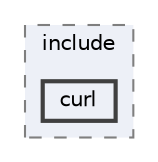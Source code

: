 digraph "D:/doxygen shitnqta/App/carSystem.DAL/include/curl"
{
 // INTERACTIVE_SVG=YES
 // LATEX_PDF_SIZE
  bgcolor="transparent";
  edge [fontname=Helvetica,fontsize=10,labelfontname=Helvetica,labelfontsize=10];
  node [fontname=Helvetica,fontsize=10,shape=box,height=0.2,width=0.4];
  compound=true
  subgraph clusterdir_d0a8b5b51d2003565458afb34dcb8078 {
    graph [ bgcolor="#edf0f7", pencolor="grey50", label="include", fontname=Helvetica,fontsize=10 style="filled,dashed", URL="dir_d0a8b5b51d2003565458afb34dcb8078.html",tooltip=""]
  dir_5f340f9229aaa04c51c8c2dd3caa79ce [label="curl", fillcolor="#edf0f7", color="grey25", style="filled,bold", URL="dir_5f340f9229aaa04c51c8c2dd3caa79ce.html",tooltip=""];
  }
}
